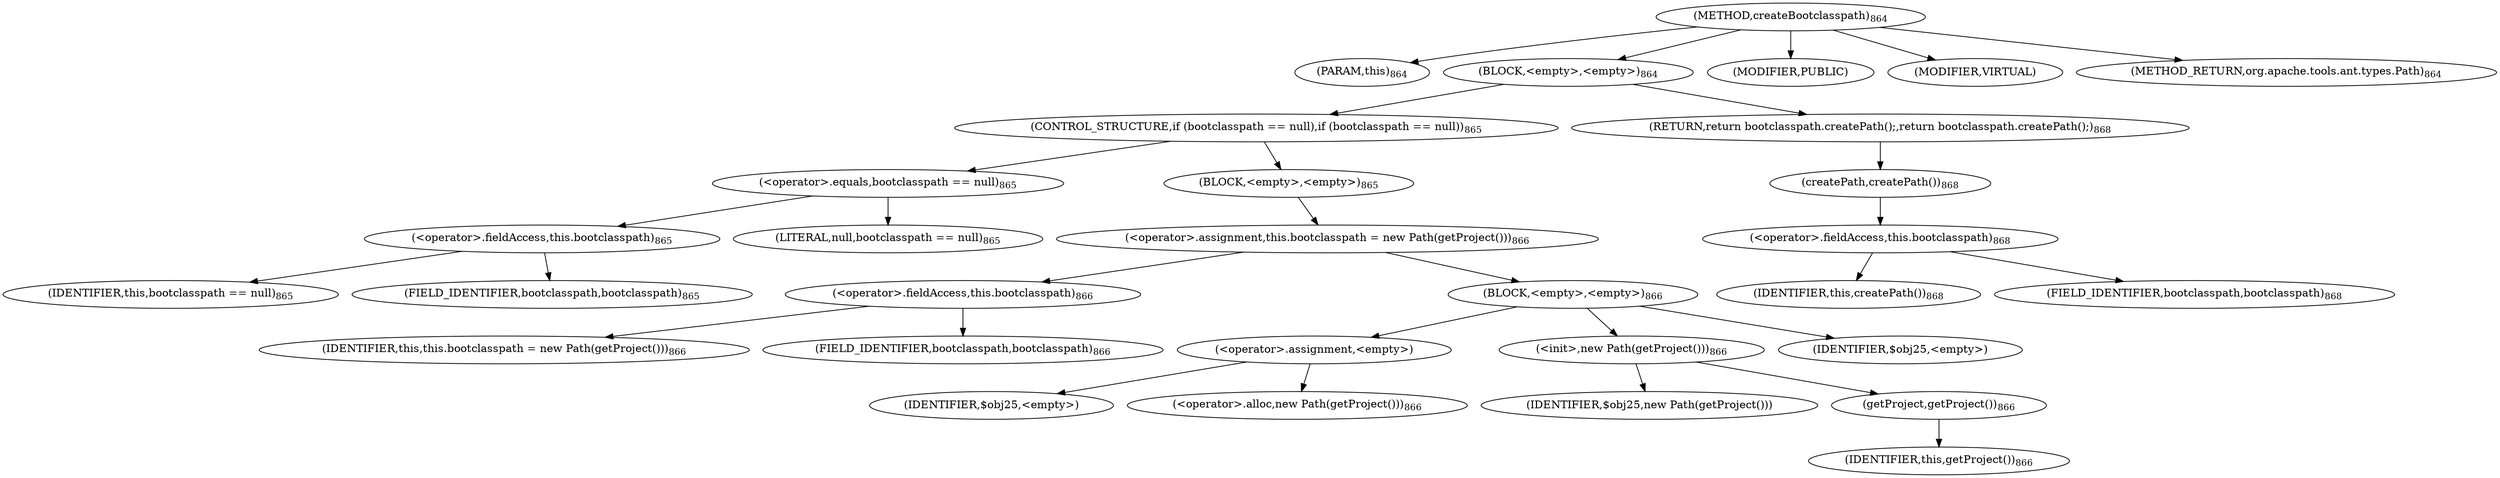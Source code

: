 digraph "createBootclasspath" {  
"1587" [label = <(METHOD,createBootclasspath)<SUB>864</SUB>> ]
"158" [label = <(PARAM,this)<SUB>864</SUB>> ]
"1588" [label = <(BLOCK,&lt;empty&gt;,&lt;empty&gt;)<SUB>864</SUB>> ]
"1589" [label = <(CONTROL_STRUCTURE,if (bootclasspath == null),if (bootclasspath == null))<SUB>865</SUB>> ]
"1590" [label = <(&lt;operator&gt;.equals,bootclasspath == null)<SUB>865</SUB>> ]
"1591" [label = <(&lt;operator&gt;.fieldAccess,this.bootclasspath)<SUB>865</SUB>> ]
"1592" [label = <(IDENTIFIER,this,bootclasspath == null)<SUB>865</SUB>> ]
"1593" [label = <(FIELD_IDENTIFIER,bootclasspath,bootclasspath)<SUB>865</SUB>> ]
"1594" [label = <(LITERAL,null,bootclasspath == null)<SUB>865</SUB>> ]
"1595" [label = <(BLOCK,&lt;empty&gt;,&lt;empty&gt;)<SUB>865</SUB>> ]
"1596" [label = <(&lt;operator&gt;.assignment,this.bootclasspath = new Path(getProject()))<SUB>866</SUB>> ]
"1597" [label = <(&lt;operator&gt;.fieldAccess,this.bootclasspath)<SUB>866</SUB>> ]
"1598" [label = <(IDENTIFIER,this,this.bootclasspath = new Path(getProject()))<SUB>866</SUB>> ]
"1599" [label = <(FIELD_IDENTIFIER,bootclasspath,bootclasspath)<SUB>866</SUB>> ]
"1600" [label = <(BLOCK,&lt;empty&gt;,&lt;empty&gt;)<SUB>866</SUB>> ]
"1601" [label = <(&lt;operator&gt;.assignment,&lt;empty&gt;)> ]
"1602" [label = <(IDENTIFIER,$obj25,&lt;empty&gt;)> ]
"1603" [label = <(&lt;operator&gt;.alloc,new Path(getProject()))<SUB>866</SUB>> ]
"1604" [label = <(&lt;init&gt;,new Path(getProject()))<SUB>866</SUB>> ]
"1605" [label = <(IDENTIFIER,$obj25,new Path(getProject()))> ]
"1606" [label = <(getProject,getProject())<SUB>866</SUB>> ]
"157" [label = <(IDENTIFIER,this,getProject())<SUB>866</SUB>> ]
"1607" [label = <(IDENTIFIER,$obj25,&lt;empty&gt;)> ]
"1608" [label = <(RETURN,return bootclasspath.createPath();,return bootclasspath.createPath();)<SUB>868</SUB>> ]
"1609" [label = <(createPath,createPath())<SUB>868</SUB>> ]
"1610" [label = <(&lt;operator&gt;.fieldAccess,this.bootclasspath)<SUB>868</SUB>> ]
"1611" [label = <(IDENTIFIER,this,createPath())<SUB>868</SUB>> ]
"1612" [label = <(FIELD_IDENTIFIER,bootclasspath,bootclasspath)<SUB>868</SUB>> ]
"1613" [label = <(MODIFIER,PUBLIC)> ]
"1614" [label = <(MODIFIER,VIRTUAL)> ]
"1615" [label = <(METHOD_RETURN,org.apache.tools.ant.types.Path)<SUB>864</SUB>> ]
  "1587" -> "158" 
  "1587" -> "1588" 
  "1587" -> "1613" 
  "1587" -> "1614" 
  "1587" -> "1615" 
  "1588" -> "1589" 
  "1588" -> "1608" 
  "1589" -> "1590" 
  "1589" -> "1595" 
  "1590" -> "1591" 
  "1590" -> "1594" 
  "1591" -> "1592" 
  "1591" -> "1593" 
  "1595" -> "1596" 
  "1596" -> "1597" 
  "1596" -> "1600" 
  "1597" -> "1598" 
  "1597" -> "1599" 
  "1600" -> "1601" 
  "1600" -> "1604" 
  "1600" -> "1607" 
  "1601" -> "1602" 
  "1601" -> "1603" 
  "1604" -> "1605" 
  "1604" -> "1606" 
  "1606" -> "157" 
  "1608" -> "1609" 
  "1609" -> "1610" 
  "1610" -> "1611" 
  "1610" -> "1612" 
}
